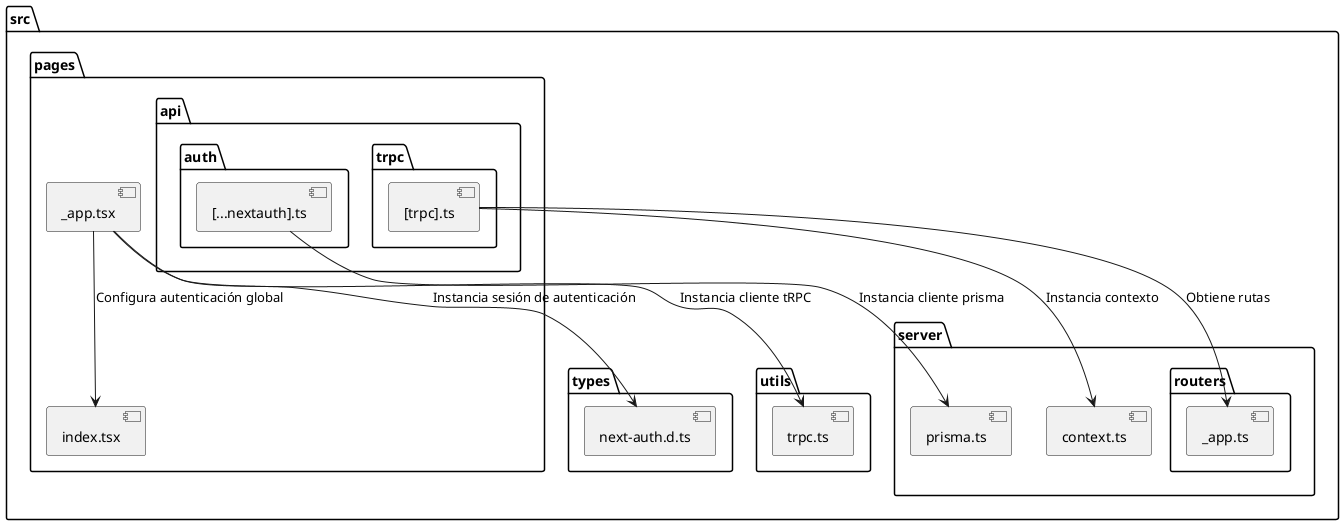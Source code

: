 @startuml


!define COMPONENT Component

package "src" {

    
    folder "pages" {
        folder "api"{
            folder "auth"{
                COMPONENT "[...nextauth].ts"
            }
            folder "trpc"{
                COMPONENT "[trpc].ts"
            }                
        }
        COMPONENT "_app.tsx"            
        COMPONENT "index.tsx"
        
    }

    folder "server" {
        folder "routers" {
            COMPONENT "_app.ts"
        }
        COMPONENT "context.ts"        
        COMPONENT "prisma.ts"
                       
    }
    folder "types" {
        COMPONENT "next-auth.d.ts"
    }   
    folder "utils" {
        COMPONENT "trpc.ts"
    }
}

' Relaciones
"[trpc].ts" --> "_app.ts" : Obtiene rutas
"[trpc].ts" --> "context.ts" : Instancia contexto
"[...nextauth].ts" --> "prisma.ts" : Instancia cliente prisma
"_app.tsx" --> "next-auth.d.ts" : Instancia sesión de autenticación
"_app.tsx" --> "trpc.ts" : Instancia cliente tRPC
"_app.tsx" --> "index.tsx" : Configura autenticación global

@enduml
